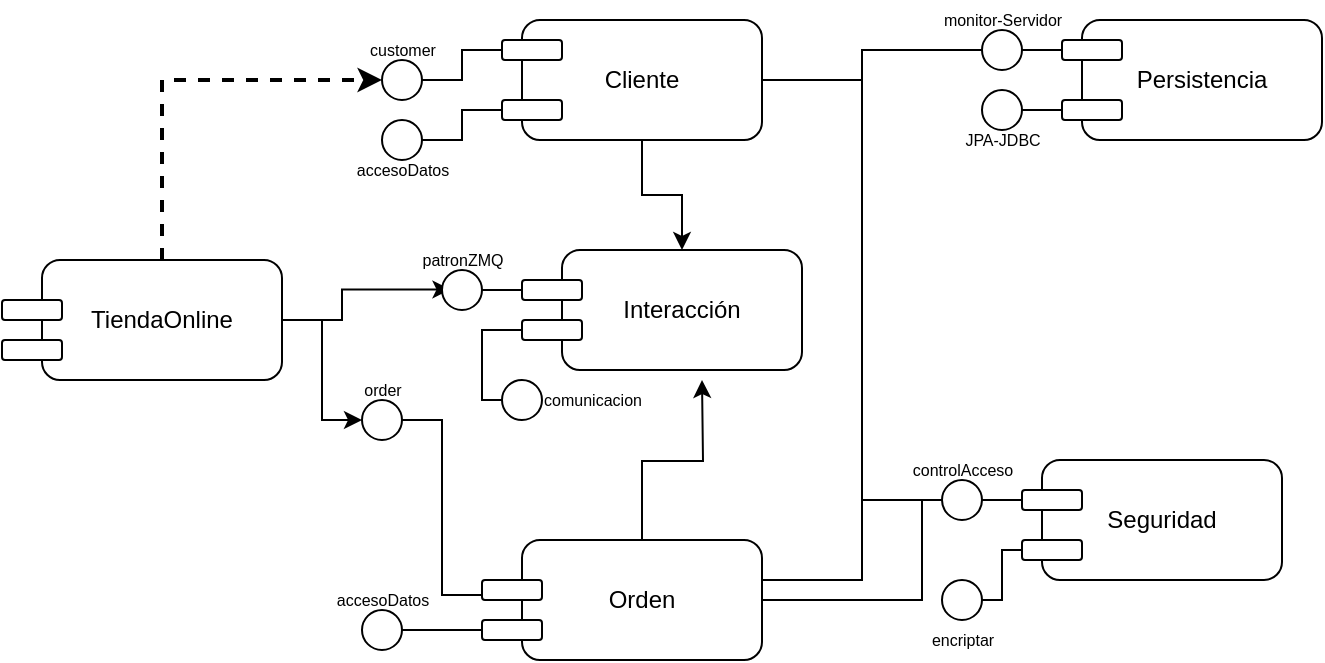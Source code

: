 <mxfile version="20.3.6" type="github">
  <diagram id="KfEvI-uDoNi1gghF4SNJ" name="Page-1">
    <mxGraphModel dx="821" dy="421" grid="1" gridSize="10" guides="1" tooltips="1" connect="1" arrows="1" fold="1" page="1" pageScale="1" pageWidth="827" pageHeight="1169" math="0" shadow="0">
      <root>
        <mxCell id="0" />
        <mxCell id="1" parent="0" />
        <mxCell id="t58X7TJkt6s0l1WARzhu-18" style="edgeStyle=orthogonalEdgeStyle;rounded=0;orthogonalLoop=1;jettySize=auto;html=1;dashed=1;strokeWidth=2;" edge="1" parent="1" source="t58X7TJkt6s0l1WARzhu-1">
          <mxGeometry relative="1" as="geometry">
            <mxPoint x="260" y="40" as="targetPoint" />
            <Array as="points">
              <mxPoint x="150" y="40" />
            </Array>
          </mxGeometry>
        </mxCell>
        <mxCell id="t58X7TJkt6s0l1WARzhu-27" style="edgeStyle=orthogonalEdgeStyle;rounded=0;orthogonalLoop=1;jettySize=auto;html=1;entryX=0;entryY=0.5;entryDx=0;entryDy=0;strokeWidth=1;endArrow=classic;endFill=1;" edge="1" parent="1" source="t58X7TJkt6s0l1WARzhu-1" target="t58X7TJkt6s0l1WARzhu-26">
          <mxGeometry relative="1" as="geometry" />
        </mxCell>
        <mxCell id="t58X7TJkt6s0l1WARzhu-64" style="edgeStyle=orthogonalEdgeStyle;rounded=0;orthogonalLoop=1;jettySize=auto;html=1;entryX=0.404;entryY=1.236;entryDx=0;entryDy=0;entryPerimeter=0;strokeWidth=1;fontSize=8;endArrow=classic;endFill=1;" edge="1" parent="1" source="t58X7TJkt6s0l1WARzhu-1" target="t58X7TJkt6s0l1WARzhu-60">
          <mxGeometry relative="1" as="geometry" />
        </mxCell>
        <mxCell id="t58X7TJkt6s0l1WARzhu-1" value="TiendaOnline" style="rounded=1;whiteSpace=wrap;html=1;" vertex="1" parent="1">
          <mxGeometry x="90" y="130" width="120" height="60" as="geometry" />
        </mxCell>
        <mxCell id="t58X7TJkt6s0l1WARzhu-41" style="edgeStyle=orthogonalEdgeStyle;rounded=0;orthogonalLoop=1;jettySize=auto;html=1;strokeWidth=1;fontSize=8;endArrow=none;endFill=0;entryX=0;entryY=0.5;entryDx=0;entryDy=0;" edge="1" parent="1" source="t58X7TJkt6s0l1WARzhu-2" target="t58X7TJkt6s0l1WARzhu-42">
          <mxGeometry relative="1" as="geometry">
            <mxPoint x="550" y="250" as="targetPoint" />
            <Array as="points">
              <mxPoint x="500" y="40" />
              <mxPoint x="500" y="250" />
            </Array>
          </mxGeometry>
        </mxCell>
        <mxCell id="t58X7TJkt6s0l1WARzhu-65" style="edgeStyle=orthogonalEdgeStyle;rounded=0;orthogonalLoop=1;jettySize=auto;html=1;strokeWidth=1;fontSize=8;endArrow=classic;endFill=1;" edge="1" parent="1" source="t58X7TJkt6s0l1WARzhu-2" target="t58X7TJkt6s0l1WARzhu-6">
          <mxGeometry relative="1" as="geometry" />
        </mxCell>
        <mxCell id="t58X7TJkt6s0l1WARzhu-2" value="Cliente" style="rounded=1;whiteSpace=wrap;html=1;" vertex="1" parent="1">
          <mxGeometry x="330" y="10" width="120" height="60" as="geometry" />
        </mxCell>
        <mxCell id="t58X7TJkt6s0l1WARzhu-40" style="edgeStyle=orthogonalEdgeStyle;rounded=0;orthogonalLoop=1;jettySize=auto;html=1;strokeWidth=1;fontSize=8;endArrow=none;endFill=0;entryX=0;entryY=0.5;entryDx=0;entryDy=0;" edge="1" parent="1" source="t58X7TJkt6s0l1WARzhu-3" target="t58X7TJkt6s0l1WARzhu-42">
          <mxGeometry relative="1" as="geometry">
            <mxPoint x="540" y="230" as="targetPoint" />
            <Array as="points">
              <mxPoint x="530" y="300" />
              <mxPoint x="530" y="250" />
            </Array>
          </mxGeometry>
        </mxCell>
        <mxCell id="t58X7TJkt6s0l1WARzhu-66" style="edgeStyle=orthogonalEdgeStyle;rounded=0;orthogonalLoop=1;jettySize=auto;html=1;strokeWidth=1;fontSize=8;endArrow=classic;endFill=1;" edge="1" parent="1" source="t58X7TJkt6s0l1WARzhu-3">
          <mxGeometry relative="1" as="geometry">
            <mxPoint x="420" y="190" as="targetPoint" />
          </mxGeometry>
        </mxCell>
        <mxCell id="t58X7TJkt6s0l1WARzhu-3" value="Orden" style="rounded=1;whiteSpace=wrap;html=1;" vertex="1" parent="1">
          <mxGeometry x="330" y="270" width="120" height="60" as="geometry" />
        </mxCell>
        <mxCell id="t58X7TJkt6s0l1WARzhu-4" value="Seguridad" style="rounded=1;whiteSpace=wrap;html=1;" vertex="1" parent="1">
          <mxGeometry x="590" y="230" width="120" height="60" as="geometry" />
        </mxCell>
        <mxCell id="t58X7TJkt6s0l1WARzhu-5" value="Persistencia" style="rounded=1;whiteSpace=wrap;html=1;" vertex="1" parent="1">
          <mxGeometry x="610" y="10" width="120" height="60" as="geometry" />
        </mxCell>
        <mxCell id="t58X7TJkt6s0l1WARzhu-6" value="Interacción" style="rounded=1;whiteSpace=wrap;html=1;" vertex="1" parent="1">
          <mxGeometry x="350" y="125" width="120" height="60" as="geometry" />
        </mxCell>
        <mxCell id="t58X7TJkt6s0l1WARzhu-7" value="" style="rounded=1;whiteSpace=wrap;html=1;" vertex="1" parent="1">
          <mxGeometry x="70" y="150" width="30" height="10" as="geometry" />
        </mxCell>
        <mxCell id="t58X7TJkt6s0l1WARzhu-8" value="" style="rounded=1;whiteSpace=wrap;html=1;" vertex="1" parent="1">
          <mxGeometry x="70" y="170" width="30" height="10" as="geometry" />
        </mxCell>
        <mxCell id="t58X7TJkt6s0l1WARzhu-9" value="" style="rounded=1;whiteSpace=wrap;html=1;" vertex="1" parent="1">
          <mxGeometry x="320" y="20" width="30" height="10" as="geometry" />
        </mxCell>
        <mxCell id="t58X7TJkt6s0l1WARzhu-11" value="" style="rounded=1;whiteSpace=wrap;html=1;" vertex="1" parent="1">
          <mxGeometry x="320" y="50" width="30" height="10" as="geometry" />
        </mxCell>
        <mxCell id="t58X7TJkt6s0l1WARzhu-12" value="" style="rounded=1;whiteSpace=wrap;html=1;" vertex="1" parent="1">
          <mxGeometry x="310" y="290" width="30" height="10" as="geometry" />
        </mxCell>
        <mxCell id="t58X7TJkt6s0l1WARzhu-13" value="" style="rounded=1;whiteSpace=wrap;html=1;" vertex="1" parent="1">
          <mxGeometry x="310" y="310" width="30" height="10" as="geometry" />
        </mxCell>
        <mxCell id="t58X7TJkt6s0l1WARzhu-14" value="" style="rounded=1;whiteSpace=wrap;html=1;" vertex="1" parent="1">
          <mxGeometry x="580" y="245" width="30" height="10" as="geometry" />
        </mxCell>
        <mxCell id="t58X7TJkt6s0l1WARzhu-15" value="" style="rounded=1;whiteSpace=wrap;html=1;" vertex="1" parent="1">
          <mxGeometry x="580" y="270" width="30" height="10" as="geometry" />
        </mxCell>
        <mxCell id="t58X7TJkt6s0l1WARzhu-36" style="edgeStyle=orthogonalEdgeStyle;rounded=0;orthogonalLoop=1;jettySize=auto;html=1;entryX=1;entryY=0.5;entryDx=0;entryDy=0;strokeWidth=1;fontSize=8;endArrow=none;endFill=0;" edge="1" parent="1" source="t58X7TJkt6s0l1WARzhu-16" target="t58X7TJkt6s0l1WARzhu-35">
          <mxGeometry relative="1" as="geometry" />
        </mxCell>
        <mxCell id="t58X7TJkt6s0l1WARzhu-16" value="" style="rounded=1;whiteSpace=wrap;html=1;" vertex="1" parent="1">
          <mxGeometry x="600" y="20" width="30" height="10" as="geometry" />
        </mxCell>
        <mxCell id="t58X7TJkt6s0l1WARzhu-34" style="edgeStyle=orthogonalEdgeStyle;rounded=0;orthogonalLoop=1;jettySize=auto;html=1;entryX=1;entryY=0.5;entryDx=0;entryDy=0;strokeWidth=1;fontSize=8;endArrow=none;endFill=0;" edge="1" parent="1" source="t58X7TJkt6s0l1WARzhu-17" target="t58X7TJkt6s0l1WARzhu-33">
          <mxGeometry relative="1" as="geometry" />
        </mxCell>
        <mxCell id="t58X7TJkt6s0l1WARzhu-17" value="" style="rounded=1;whiteSpace=wrap;html=1;" vertex="1" parent="1">
          <mxGeometry x="600" y="50" width="30" height="10" as="geometry" />
        </mxCell>
        <mxCell id="t58X7TJkt6s0l1WARzhu-20" style="edgeStyle=orthogonalEdgeStyle;rounded=0;orthogonalLoop=1;jettySize=auto;html=1;entryX=0;entryY=0.5;entryDx=0;entryDy=0;strokeWidth=1;endArrow=none;endFill=0;" edge="1" parent="1" source="t58X7TJkt6s0l1WARzhu-19" target="t58X7TJkt6s0l1WARzhu-9">
          <mxGeometry relative="1" as="geometry" />
        </mxCell>
        <mxCell id="t58X7TJkt6s0l1WARzhu-19" value="" style="ellipse;whiteSpace=wrap;html=1;aspect=fixed;" vertex="1" parent="1">
          <mxGeometry x="260" y="30" width="20" height="20" as="geometry" />
        </mxCell>
        <mxCell id="t58X7TJkt6s0l1WARzhu-21" style="edgeStyle=orthogonalEdgeStyle;rounded=0;orthogonalLoop=1;jettySize=auto;html=1;strokeWidth=1;endArrow=none;endFill=0;entryX=0;entryY=0.5;entryDx=0;entryDy=0;exitX=1;exitY=0.5;exitDx=0;exitDy=0;" edge="1" parent="1" source="t58X7TJkt6s0l1WARzhu-22" target="t58X7TJkt6s0l1WARzhu-11">
          <mxGeometry relative="1" as="geometry">
            <mxPoint x="270" y="90" as="sourcePoint" />
            <mxPoint x="320" y="80" as="targetPoint" />
          </mxGeometry>
        </mxCell>
        <mxCell id="t58X7TJkt6s0l1WARzhu-22" value="" style="ellipse;whiteSpace=wrap;html=1;aspect=fixed;" vertex="1" parent="1">
          <mxGeometry x="260" y="60" width="20" height="20" as="geometry" />
        </mxCell>
        <mxCell id="t58X7TJkt6s0l1WARzhu-23" value="accesoDatos" style="text;html=1;align=center;verticalAlign=middle;resizable=0;points=[];autosize=1;strokeColor=none;fillColor=none;fontSize=8;" vertex="1" parent="1">
          <mxGeometry x="235" y="75" width="70" height="20" as="geometry" />
        </mxCell>
        <mxCell id="t58X7TJkt6s0l1WARzhu-24" value="customer" style="text;html=1;align=center;verticalAlign=middle;resizable=0;points=[];autosize=1;strokeColor=none;fillColor=none;fontSize=8;" vertex="1" parent="1">
          <mxGeometry x="240" y="15" width="60" height="20" as="geometry" />
        </mxCell>
        <mxCell id="t58X7TJkt6s0l1WARzhu-29" style="edgeStyle=orthogonalEdgeStyle;rounded=0;orthogonalLoop=1;jettySize=auto;html=1;entryX=0;entryY=0.75;entryDx=0;entryDy=0;strokeWidth=1;fontSize=8;endArrow=none;endFill=0;" edge="1" parent="1" source="t58X7TJkt6s0l1WARzhu-26" target="t58X7TJkt6s0l1WARzhu-12">
          <mxGeometry relative="1" as="geometry" />
        </mxCell>
        <mxCell id="t58X7TJkt6s0l1WARzhu-26" value="" style="ellipse;whiteSpace=wrap;html=1;aspect=fixed;" vertex="1" parent="1">
          <mxGeometry x="250" y="200" width="20" height="20" as="geometry" />
        </mxCell>
        <mxCell id="t58X7TJkt6s0l1WARzhu-28" value="order" style="text;html=1;align=center;verticalAlign=middle;resizable=0;points=[];autosize=1;strokeColor=none;fillColor=none;fontSize=8;" vertex="1" parent="1">
          <mxGeometry x="240" y="185" width="40" height="20" as="geometry" />
        </mxCell>
        <mxCell id="t58X7TJkt6s0l1WARzhu-31" style="edgeStyle=orthogonalEdgeStyle;rounded=0;orthogonalLoop=1;jettySize=auto;html=1;entryX=0;entryY=0.5;entryDx=0;entryDy=0;strokeWidth=1;fontSize=8;endArrow=none;endFill=0;" edge="1" parent="1" source="t58X7TJkt6s0l1WARzhu-30" target="t58X7TJkt6s0l1WARzhu-13">
          <mxGeometry relative="1" as="geometry" />
        </mxCell>
        <mxCell id="t58X7TJkt6s0l1WARzhu-30" value="" style="ellipse;whiteSpace=wrap;html=1;aspect=fixed;" vertex="1" parent="1">
          <mxGeometry x="250" y="305" width="20" height="20" as="geometry" />
        </mxCell>
        <mxCell id="t58X7TJkt6s0l1WARzhu-32" value="accesoDatos" style="text;html=1;align=center;verticalAlign=middle;resizable=0;points=[];autosize=1;strokeColor=none;fillColor=none;fontSize=8;" vertex="1" parent="1">
          <mxGeometry x="225" y="290" width="70" height="20" as="geometry" />
        </mxCell>
        <mxCell id="t58X7TJkt6s0l1WARzhu-33" value="" style="ellipse;whiteSpace=wrap;html=1;aspect=fixed;" vertex="1" parent="1">
          <mxGeometry x="560" y="45" width="20" height="20" as="geometry" />
        </mxCell>
        <mxCell id="t58X7TJkt6s0l1WARzhu-37" style="edgeStyle=orthogonalEdgeStyle;rounded=0;orthogonalLoop=1;jettySize=auto;html=1;strokeWidth=1;fontSize=8;endArrow=none;endFill=0;" edge="1" parent="1" source="t58X7TJkt6s0l1WARzhu-35" target="t58X7TJkt6s0l1WARzhu-2">
          <mxGeometry relative="1" as="geometry">
            <Array as="points">
              <mxPoint x="500" y="25" />
              <mxPoint x="500" y="40" />
            </Array>
          </mxGeometry>
        </mxCell>
        <mxCell id="t58X7TJkt6s0l1WARzhu-39" style="edgeStyle=orthogonalEdgeStyle;rounded=0;orthogonalLoop=1;jettySize=auto;html=1;entryX=0.999;entryY=0.334;entryDx=0;entryDy=0;entryPerimeter=0;strokeWidth=1;fontSize=8;endArrow=none;endFill=0;" edge="1" parent="1" source="t58X7TJkt6s0l1WARzhu-35" target="t58X7TJkt6s0l1WARzhu-3">
          <mxGeometry relative="1" as="geometry">
            <Array as="points">
              <mxPoint x="500" y="25" />
              <mxPoint x="500" y="290" />
            </Array>
          </mxGeometry>
        </mxCell>
        <mxCell id="t58X7TJkt6s0l1WARzhu-35" value="" style="ellipse;whiteSpace=wrap;html=1;aspect=fixed;" vertex="1" parent="1">
          <mxGeometry x="560" y="15" width="20" height="20" as="geometry" />
        </mxCell>
        <mxCell id="t58X7TJkt6s0l1WARzhu-44" style="edgeStyle=orthogonalEdgeStyle;rounded=0;orthogonalLoop=1;jettySize=auto;html=1;entryX=0;entryY=0.5;entryDx=0;entryDy=0;strokeWidth=1;fontSize=8;endArrow=none;endFill=0;" edge="1" parent="1" source="t58X7TJkt6s0l1WARzhu-42" target="t58X7TJkt6s0l1WARzhu-14">
          <mxGeometry relative="1" as="geometry" />
        </mxCell>
        <mxCell id="t58X7TJkt6s0l1WARzhu-42" value="" style="ellipse;whiteSpace=wrap;html=1;aspect=fixed;" vertex="1" parent="1">
          <mxGeometry x="540" y="240" width="20" height="20" as="geometry" />
        </mxCell>
        <mxCell id="t58X7TJkt6s0l1WARzhu-47" style="edgeStyle=orthogonalEdgeStyle;rounded=0;orthogonalLoop=1;jettySize=auto;html=1;entryX=0;entryY=0.5;entryDx=0;entryDy=0;strokeWidth=1;fontSize=8;endArrow=none;endFill=0;" edge="1" parent="1" source="t58X7TJkt6s0l1WARzhu-46" target="t58X7TJkt6s0l1WARzhu-15">
          <mxGeometry relative="1" as="geometry">
            <Array as="points">
              <mxPoint x="570" y="300" />
              <mxPoint x="570" y="275" />
            </Array>
          </mxGeometry>
        </mxCell>
        <mxCell id="t58X7TJkt6s0l1WARzhu-46" value="" style="ellipse;whiteSpace=wrap;html=1;aspect=fixed;" vertex="1" parent="1">
          <mxGeometry x="540" y="290" width="20" height="20" as="geometry" />
        </mxCell>
        <mxCell id="t58X7TJkt6s0l1WARzhu-48" value="encriptar" style="text;html=1;align=center;verticalAlign=middle;resizable=0;points=[];autosize=1;strokeColor=none;fillColor=none;fontSize=8;" vertex="1" parent="1">
          <mxGeometry x="525" y="310" width="50" height="20" as="geometry" />
        </mxCell>
        <mxCell id="t58X7TJkt6s0l1WARzhu-49" value="controlAcceso" style="text;html=1;align=center;verticalAlign=middle;resizable=0;points=[];autosize=1;strokeColor=none;fillColor=none;fontSize=8;" vertex="1" parent="1">
          <mxGeometry x="515" y="225" width="70" height="20" as="geometry" />
        </mxCell>
        <mxCell id="t58X7TJkt6s0l1WARzhu-52" value="" style="rounded=1;whiteSpace=wrap;html=1;" vertex="1" parent="1">
          <mxGeometry x="330" y="140" width="30" height="10" as="geometry" />
        </mxCell>
        <mxCell id="t58X7TJkt6s0l1WARzhu-57" style="edgeStyle=orthogonalEdgeStyle;rounded=0;orthogonalLoop=1;jettySize=auto;html=1;entryX=0;entryY=0.5;entryDx=0;entryDy=0;strokeWidth=1;fontSize=8;endArrow=none;endFill=0;" edge="1" parent="1" source="t58X7TJkt6s0l1WARzhu-53" target="t58X7TJkt6s0l1WARzhu-56">
          <mxGeometry relative="1" as="geometry">
            <Array as="points">
              <mxPoint x="310" y="165" />
              <mxPoint x="310" y="200" />
            </Array>
          </mxGeometry>
        </mxCell>
        <mxCell id="t58X7TJkt6s0l1WARzhu-53" value="" style="rounded=1;whiteSpace=wrap;html=1;" vertex="1" parent="1">
          <mxGeometry x="330" y="160" width="30" height="10" as="geometry" />
        </mxCell>
        <mxCell id="t58X7TJkt6s0l1WARzhu-56" value="" style="ellipse;whiteSpace=wrap;html=1;aspect=fixed;" vertex="1" parent="1">
          <mxGeometry x="320" y="190" width="20" height="20" as="geometry" />
        </mxCell>
        <mxCell id="t58X7TJkt6s0l1WARzhu-59" style="edgeStyle=orthogonalEdgeStyle;rounded=0;orthogonalLoop=1;jettySize=auto;html=1;entryX=0;entryY=0.5;entryDx=0;entryDy=0;strokeWidth=1;fontSize=8;endArrow=none;endFill=0;" edge="1" parent="1" source="t58X7TJkt6s0l1WARzhu-58" target="t58X7TJkt6s0l1WARzhu-52">
          <mxGeometry relative="1" as="geometry" />
        </mxCell>
        <mxCell id="t58X7TJkt6s0l1WARzhu-58" value="" style="ellipse;whiteSpace=wrap;html=1;aspect=fixed;" vertex="1" parent="1">
          <mxGeometry x="290" y="135" width="20" height="20" as="geometry" />
        </mxCell>
        <mxCell id="t58X7TJkt6s0l1WARzhu-60" value="patronZMQ" style="text;html=1;align=center;verticalAlign=middle;resizable=0;points=[];autosize=1;strokeColor=none;fillColor=none;fontSize=8;" vertex="1" parent="1">
          <mxGeometry x="270" y="120" width="60" height="20" as="geometry" />
        </mxCell>
        <mxCell id="t58X7TJkt6s0l1WARzhu-61" value="comunicacion" style="text;html=1;align=center;verticalAlign=middle;resizable=0;points=[];autosize=1;strokeColor=none;fillColor=none;fontSize=8;" vertex="1" parent="1">
          <mxGeometry x="330" y="190" width="70" height="20" as="geometry" />
        </mxCell>
        <mxCell id="t58X7TJkt6s0l1WARzhu-62" value="monitor-Servidor" style="text;html=1;align=center;verticalAlign=middle;resizable=0;points=[];autosize=1;strokeColor=none;fillColor=none;fontSize=8;" vertex="1" parent="1">
          <mxGeometry x="530" width="80" height="20" as="geometry" />
        </mxCell>
        <mxCell id="t58X7TJkt6s0l1WARzhu-63" value="JPA-JDBC" style="text;html=1;align=center;verticalAlign=middle;resizable=0;points=[];autosize=1;strokeColor=none;fillColor=none;fontSize=8;" vertex="1" parent="1">
          <mxGeometry x="540" y="60" width="60" height="20" as="geometry" />
        </mxCell>
      </root>
    </mxGraphModel>
  </diagram>
</mxfile>
